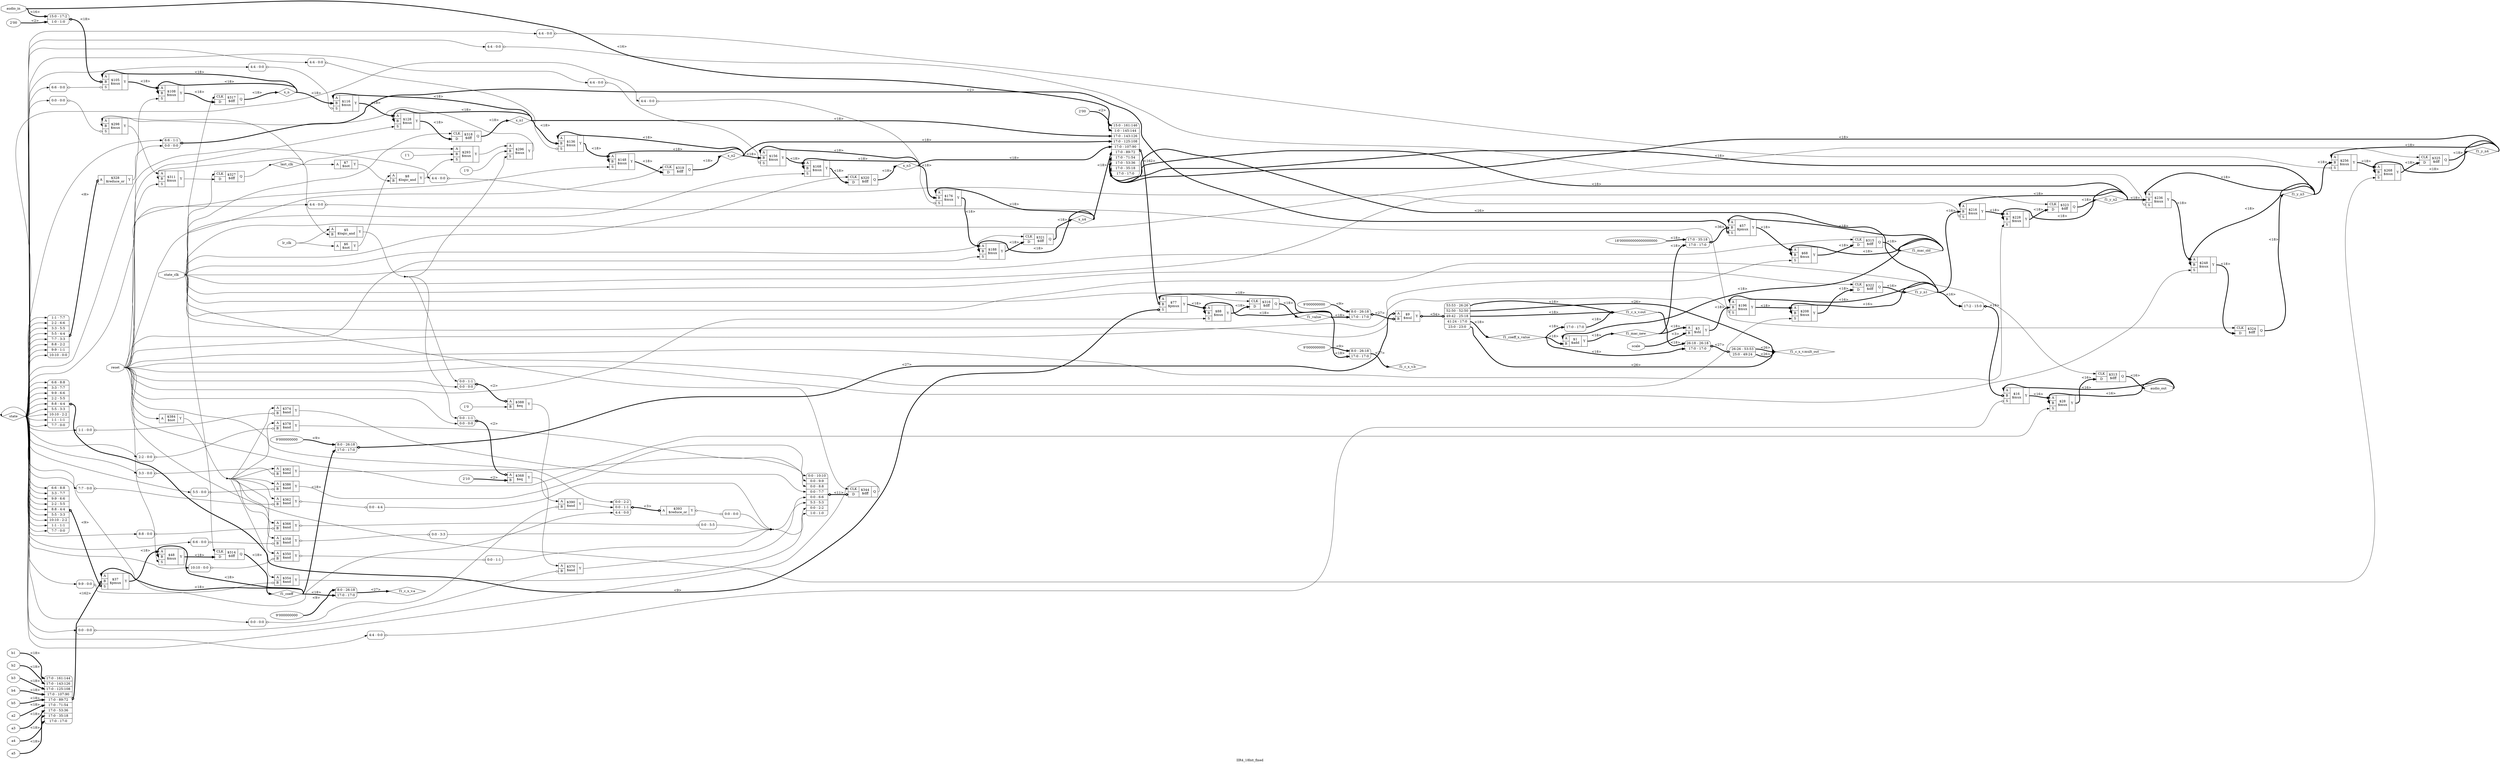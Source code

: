 digraph "IIR4_18bit_fixed" {
label="IIR4_18bit_fixed";
rankdir="LR";
remincross=true;
n5 [ shape=diamond, label="state", color="black", fontcolor="black" ];
n27 [ shape=diamond, label="f1_c_x_v.mult_out", color="black", fontcolor="black" ];
n28 [ shape=diamond, label="f1_c_x_v.b", color="black", fontcolor="black" ];
n30 [ shape=diamond, label="f1_c_x_v.a", color="black", fontcolor="black" ];
n38 [ shape=diamond, label="f1_c_x_v.out", color="black", fontcolor="black" ];
n53 [ shape=diamond, label="last_clk", color="black", fontcolor="black" ];
n55 [ shape=diamond, label="f1_y_n4", color="black", fontcolor="black" ];
n56 [ shape=diamond, label="f1_y_n3", color="black", fontcolor="black" ];
n57 [ shape=diamond, label="f1_y_n2", color="black", fontcolor="black" ];
n58 [ shape=diamond, label="f1_y_n1", color="black", fontcolor="black" ];
n59 [ shape=diamond, label="x_n4", color="black", fontcolor="black" ];
n60 [ shape=diamond, label="x_n3", color="black", fontcolor="black" ];
n61 [ shape=diamond, label="x_n2", color="black", fontcolor="black" ];
n62 [ shape=diamond, label="x_n1", color="black", fontcolor="black" ];
n63 [ shape=diamond, label="x_n", color="black", fontcolor="black" ];
n64 [ shape=diamond, label="f1_value", color="black", fontcolor="black" ];
n65 [ shape=diamond, label="f1_mac_old", color="black", fontcolor="black" ];
n66 [ shape=diamond, label="f1_coeff", color="black", fontcolor="black" ];
n67 [ shape=diamond, label="f1_coeff_x_value", color="black", fontcolor="black" ];
n68 [ shape=diamond, label="f1_mac_new", color="black", fontcolor="black" ];
n69 [ shape=octagon, label="reset", color="black", fontcolor="black" ];
n70 [ shape=octagon, label="lr_clk", color="black", fontcolor="black" ];
n71 [ shape=octagon, label="state_clk", color="black", fontcolor="black" ];
n72 [ shape=octagon, label="a5", color="black", fontcolor="black" ];
n73 [ shape=octagon, label="a4", color="black", fontcolor="black" ];
n74 [ shape=octagon, label="a3", color="black", fontcolor="black" ];
n75 [ shape=octagon, label="a2", color="black", fontcolor="black" ];
n76 [ shape=octagon, label="b5", color="black", fontcolor="black" ];
n77 [ shape=octagon, label="b4", color="black", fontcolor="black" ];
n78 [ shape=octagon, label="b3", color="black", fontcolor="black" ];
n79 [ shape=octagon, label="b2", color="black", fontcolor="black" ];
n80 [ shape=octagon, label="b1", color="black", fontcolor="black" ];
n81 [ shape=octagon, label="scale", color="black", fontcolor="black" ];
n82 [ shape=octagon, label="audio_in", color="black", fontcolor="black" ];
n83 [ shape=octagon, label="audio_out", color="black", fontcolor="black" ];
c87 [ shape=record, label="{{<p84> A|<p85> B}|$374\n$and|{<p86> Y}}" ];
x0 [ shape=record, style=rounded, label="<s0> 1:1 - 0:0 " ];
x0:e -> c87:p85:w [arrowhead=odiamond, arrowtail=odiamond, dir=both, color="black", label=""];
c88 [ shape=record, label="{{<p84> A|<p85> B}|$386\n$and|{<p86> Y}}" ];
x1 [ shape=record, style=rounded, label="<s0> 5:5 - 0:0 " ];
x1:e -> c88:p85:w [arrowhead=odiamond, arrowtail=odiamond, dir=both, color="black", label=""];
c89 [ shape=record, label="{{<p84> A|<p85> B}|$370\n$and|{<p86> Y}}" ];
x2 [ shape=record, style=rounded, label="<s0> 0:0 - 0:0 " ];
x2:e -> c89:p85:w [arrowhead=odiamond, arrowtail=odiamond, dir=both, color="black", label=""];
v3 [ label="2'10" ];
c90 [ shape=record, label="{{<p84> A|<p85> B}|$368\n$eq|{<p86> Y}}" ];
x4 [ shape=record, style=rounded, label="<s1> 0:0 - 1:1 |<s0> 0:0 - 0:0 " ];
x4:e -> c90:p84:w [arrowhead=odiamond, arrowtail=odiamond, dir=both, color="black", style="setlinewidth(3)", label="<2>"];
c91 [ shape=record, label="{{<p84> A|<p85> B}|$366\n$and|{<p86> Y}}" ];
x5 [ shape=record, style=rounded, label="<s0> 0:0 - 5:5 " ];
c91:p86:e -> x5:w [arrowhead=odiamond, arrowtail=odiamond, dir=both, color="black", label=""];
x6 [ shape=record, style=rounded, label="<s0> 8:8 - 0:0 " ];
x6:e -> c91:p85:w [arrowhead=odiamond, arrowtail=odiamond, dir=both, color="black", label=""];
c92 [ shape=record, label="{{<p84> A}|$384\n$not|{<p86> Y}}" ];
c93 [ shape=record, label="{{<p84> A|<p85> B}|$362\n$and|{<p86> Y}}" ];
x7 [ shape=record, style=rounded, label="<s0> 0:0 - 4:4 " ];
c93:p86:e -> x7:w [arrowhead=odiamond, arrowtail=odiamond, dir=both, color="black", label=""];
x8 [ shape=record, style=rounded, label="<s0> 7:7 - 0:0 " ];
x8:e -> c93:p85:w [arrowhead=odiamond, arrowtail=odiamond, dir=both, color="black", label=""];
c94 [ shape=record, label="{{<p84> A|<p85> B}|$382\n$and|{<p86> Y}}" ];
x9 [ shape=record, style=rounded, label="<s0> 3:3 - 0:0 " ];
x9:e -> c94:p85:w [arrowhead=odiamond, arrowtail=odiamond, dir=both, color="black", label=""];
c95 [ shape=record, label="{{<p84> A|<p85> B}|$358\n$and|{<p86> Y}}" ];
x10 [ shape=record, style=rounded, label="<s0> 0:0 - 3:3 " ];
c95:p86:e -> x10:w [arrowhead=odiamond, arrowtail=odiamond, dir=both, color="black", label=""];
x11 [ shape=record, style=rounded, label="<s0> 6:6 - 0:0 " ];
x11:e -> c95:p85:w [arrowhead=odiamond, arrowtail=odiamond, dir=both, color="black", label=""];
c96 [ shape=record, label="{{<p84> A|<p85> B}|$390\n$and|{<p86> Y}}" ];
x12 [ shape=record, style=rounded, label="<s0> 0:0 - 0:0 " ];
x12:e -> c96:p85:w [arrowhead=odiamond, arrowtail=odiamond, dir=both, color="black", label=""];
c97 [ shape=record, label="{{<p84> A|<p85> B}|$354\n$and|{<p86> Y}}" ];
x13 [ shape=record, style=rounded, label="<s0> 9:9 - 0:0 " ];
x13:e -> c97:p85:w [arrowhead=odiamond, arrowtail=odiamond, dir=both, color="black", label=""];
c98 [ shape=record, label="{{<p84> A|<p85> B}|$378\n$and|{<p86> Y}}" ];
x14 [ shape=record, style=rounded, label="<s0> 2:2 - 0:0 " ];
x14:e -> c98:p85:w [arrowhead=odiamond, arrowtail=odiamond, dir=both, color="black", label=""];
c99 [ shape=record, label="{{<p84> A|<p85> B}|$350\n$and|{<p86> Y}}" ];
x15 [ shape=record, style=rounded, label="<s0> 0:0 - 1:1 " ];
c99:p86:e -> x15:w [arrowhead=odiamond, arrowtail=odiamond, dir=both, color="black", label=""];
x16 [ shape=record, style=rounded, label="<s0> 10:10 - 0:0 " ];
x16:e -> c99:p85:w [arrowhead=odiamond, arrowtail=odiamond, dir=both, color="black", label=""];
v17 [ label="1'0" ];
c100 [ shape=record, label="{{<p84> A|<p85> B}|$388\n$eq|{<p86> Y}}" ];
x18 [ shape=record, style=rounded, label="<s1> 0:0 - 1:1 |<s0> 0:0 - 0:0 " ];
x18:e -> c100:p84:w [arrowhead=odiamond, arrowtail=odiamond, dir=both, color="black", style="setlinewidth(3)", label="<2>"];
c104 [ shape=record, label="{{<p101> CLK|<p102> D}|$344\n$dff|{<p103> Q}}" ];
x19 [ shape=record, style=rounded, label="<s7> 0:0 - 10:10 |<s6> 0:0 - 9:9 |<s5> 0:0 - 8:8 |<s4> 0:0 - 7:7 |<s3> 0:0 - 6:6 |<s2> 5:3 - 5:3 |<s1> 0:0 - 2:2 |<s0> 1:0 - 1:0 " ];
x19:e -> c104:p102:w [arrowhead=odiamond, arrowtail=odiamond, dir=both, color="black", style="setlinewidth(3)", label="<11>"];
c106 [ shape=record, label="{{<p84> A|<p85> B|<p105> S}|$88\n$mux|{<p86> Y}}" ];
c107 [ shape=record, label="{{<p84> A|<p85> B|<p105> S}|$116\n$mux|{<p86> Y}}" ];
x20 [ shape=record, style=rounded, label="<s0> 4:4 - 0:0 " ];
x20:e -> c107:p105:w [arrowhead=odiamond, arrowtail=odiamond, dir=both, color="black", label=""];
c108 [ shape=record, label="{{<p84> A|<p85> B|<p105> S}|$196\n$mux|{<p86> Y}}" ];
x21 [ shape=record, style=rounded, label="<s0> 4:4 - 0:0 " ];
x21:e -> c108:p105:w [arrowhead=odiamond, arrowtail=odiamond, dir=both, color="black", label=""];
c109 [ shape=record, label="{{<p84> A|<p85> B|<p105> S}|$256\n$mux|{<p86> Y}}" ];
x22 [ shape=record, style=rounded, label="<s0> 4:4 - 0:0 " ];
x22:e -> c109:p105:w [arrowhead=odiamond, arrowtail=odiamond, dir=both, color="black", label=""];
c110 [ shape=record, label="{{<p84> A|<p85> B|<p105> S}|$108\n$mux|{<p86> Y}}" ];
c111 [ shape=record, label="{{<p84> A|<p85> B|<p105> S}|$248\n$mux|{<p86> Y}}" ];
v25 [ label="2'00" ];
c112 [ shape=record, label="{{<p84> A|<p85> B|<p105> S}|$105\n$mux|{<p86> Y}}" ];
x23 [ shape=record, style=rounded, label="<s0> 6:6 - 0:0 " ];
x23:e -> c112:p105:w [arrowhead=odiamond, arrowtail=odiamond, dir=both, color="black", label=""];
x24 [ shape=record, style=rounded, label="<s1> 15:0 - 17:2 |<s0> 1:0 - 1:0 " ];
x24:e -> c112:p85:w [arrowhead=odiamond, arrowtail=odiamond, dir=both, color="black", style="setlinewidth(3)", label="<18>"];
c113 [ shape=record, label="{{<p84> A|<p85> B|<p105> S}|$311\n$mux|{<p86> Y}}" ];
c114 [ shape=record, label="{{<p101> CLK|<p102> D}|$313\n$dff|{<p103> Q}}" ];
v28 [ label="2'00" ];
c115 [ shape=record, label="{{<p84> A|<p85> B|<p105> S}|$77\n$pmux|{<p86> Y}}" ];
x26 [ shape=record, style=rounded, label="<s8> 6:6 - 8:8 |<s7> 3:3 - 7:7 |<s6> 9:9 - 6:6 |<s5> 2:2 - 5:5 |<s4> 8:8 - 4:4 |<s3> 5:5 - 3:3 |<s2> 10:10 - 2:2 |<s1> 1:1 - 1:1 |<s0> 7:7 - 0:0 " ];
x26:e -> c115:p105:w [arrowhead=odiamond, arrowtail=odiamond, dir=both, color="black", style="setlinewidth(3)", label="<9>"];
x27 [ shape=record, style=rounded, label="<s9> 15:0 - 161:146 |<s8> 1:0 - 145:144 |<s7> 17:0 - 143:126 |<s6> 17:0 - 125:108 |<s5> 17:0 - 107:90 |<s4> 17:0 - 89:72 |<s3> 17:0 - 71:54 |<s2> 17:0 - 53:36 |<s1> 17:0 - 35:18 |<s0> 17:0 - 17:0 " ];
x27:e -> c115:p85:w [arrowhead=odiamond, arrowtail=odiamond, dir=both, color="black", style="setlinewidth(3)", label="<162>"];
c116 [ shape=record, label="{{<p101> CLK|<p102> D}|$314\n$dff|{<p103> Q}}" ];
c117 [ shape=record, label="{{<p84> A|<p85> B|<p105> S}|$68\n$mux|{<p86> Y}}" ];
c118 [ shape=record, label="{{<p84> A|<p85> B|<p105> S}|$176\n$mux|{<p86> Y}}" ];
x29 [ shape=record, style=rounded, label="<s0> 4:4 - 0:0 " ];
x29:e -> c118:p105:w [arrowhead=odiamond, arrowtail=odiamond, dir=both, color="black", label=""];
c119 [ shape=record, label="{{<p84> A|<p85> B|<p105> S}|$298\n$mux|{<p86> Y}}" ];
x30 [ shape=record, style=rounded, label="<s0> 0:0 - 0:0 " ];
x30:e -> c119:p105:w [arrowhead=odiamond, arrowtail=odiamond, dir=both, color="black", label=""];
c120 [ shape=record, label="{{<p84> A|<p85> B|<p105> S}|$168\n$mux|{<p86> Y}}" ];
c121 [ shape=record, label="{{<p101> CLK|<p102> D}|$315\n$dff|{<p103> Q}}" ];
v31 [ label="1'0" ];
c122 [ shape=record, label="{{<p84> A|<p85> B|<p105> S}|$296\n$mux|{<p86> Y}}" ];
v32 [ label="1'1" ];
c123 [ shape=record, label="{{<p84> A|<p85> B|<p105> S}|$293\n$mux|{<p86> Y}}" ];
c124 [ shape=record, label="{{<p84> A|<p85> B|<p105> S}|$268\n$mux|{<p86> Y}}" ];
c125 [ shape=record, label="{{<p84> A|<p85> B|<p105> S}|$236\n$mux|{<p86> Y}}" ];
x33 [ shape=record, style=rounded, label="<s0> 4:4 - 0:0 " ];
x33:e -> c125:p105:w [arrowhead=odiamond, arrowtail=odiamond, dir=both, color="black", label=""];
v36 [ label="18'000000000000000000" ];
c126 [ shape=record, label="{{<p84> A|<p85> B|<p105> S}|$57\n$pmux|{<p86> Y}}" ];
x34 [ shape=record, style=rounded, label="<s1> 6:6 - 1:1 |<s0> 0:0 - 0:0 " ];
x34:e -> c126:p105:w [arrowhead=odiamond, arrowtail=odiamond, dir=both, color="black", style="setlinewidth(3)", label="<2>"];
x35 [ shape=record, style=rounded, label="<s1> 17:0 - 35:18 |<s0> 17:0 - 17:0 " ];
x35:e -> c126:p85:w [arrowhead=odiamond, arrowtail=odiamond, dir=both, color="black", style="setlinewidth(3)", label="<36>"];
c127 [ shape=record, label="{{<p84> A|<p85> B|<p105> S}|$188\n$mux|{<p86> Y}}" ];
c128 [ shape=record, label="{{<p84> A|<p85> B|<p105> S}|$48\n$mux|{<p86> Y}}" ];
c129 [ shape=record, label="{{<p84> A|<p85> B|<p105> S}|$228\n$mux|{<p86> Y}}" ];
c130 [ shape=record, label="{{<p101> CLK|<p102> D}|$325\n$dff|{<p103> Q}}" ];
c131 [ shape=record, label="{{<p101> CLK|<p102> D}|$324\n$dff|{<p103> Q}}" ];
c132 [ shape=record, label="{{<p84> A|<p85> B|<p105> S}|$156\n$mux|{<p86> Y}}" ];
x37 [ shape=record, style=rounded, label="<s0> 4:4 - 0:0 " ];
x37:e -> c132:p105:w [arrowhead=odiamond, arrowtail=odiamond, dir=both, color="black", label=""];
c133 [ shape=record, label="{{<p101> CLK|<p102> D}|$323\n$dff|{<p103> Q}}" ];
c134 [ shape=record, label="{{<p84> A|<p85> B|<p105> S}|$148\n$mux|{<p86> Y}}" ];
c135 [ shape=record, label="{{<p101> CLK|<p102> D}|$322\n$dff|{<p103> Q}}" ];
c136 [ shape=record, label="{{<p101> CLK|<p102> D}|$321\n$dff|{<p103> Q}}" ];
c137 [ shape=record, label="{{<p84> A|<p85> B|<p105> S}|$37\n$pmux|{<p86> Y}}" ];
x38 [ shape=record, style=rounded, label="<s8> 6:6 - 8:8 |<s7> 3:3 - 7:7 |<s6> 9:9 - 6:6 |<s5> 2:2 - 5:5 |<s4> 8:8 - 4:4 |<s3> 5:5 - 3:3 |<s2> 10:10 - 2:2 |<s1> 1:1 - 1:1 |<s0> 7:7 - 0:0 " ];
x38:e -> c137:p105:w [arrowhead=odiamond, arrowtail=odiamond, dir=both, color="black", style="setlinewidth(3)", label="<9>"];
x39 [ shape=record, style=rounded, label="<s8> 17:0 - 161:144 |<s7> 17:0 - 143:126 |<s6> 17:0 - 125:108 |<s5> 17:0 - 107:90 |<s4> 17:0 - 89:72 |<s3> 17:0 - 71:54 |<s2> 17:0 - 53:36 |<s1> 17:0 - 35:18 |<s0> 17:0 - 17:0 " ];
x39:e -> c137:p85:w [arrowhead=odiamond, arrowtail=odiamond, dir=both, color="black", style="setlinewidth(3)", label="<162>"];
c138 [ shape=record, label="{{<p101> CLK|<p102> D}|$320\n$dff|{<p103> Q}}" ];
c139 [ shape=record, label="{{<p84> A|<p85> B|<p105> S}|$28\n$mux|{<p86> Y}}" ];
c140 [ shape=record, label="{{<p101> CLK|<p102> D}|$319\n$dff|{<p103> Q}}" ];
c141 [ shape=record, label="{{<p101> CLK|<p102> D}|$318\n$dff|{<p103> Q}}" ];
c142 [ shape=record, label="{{<p101> CLK|<p102> D}|$317\n$dff|{<p103> Q}}" ];
c143 [ shape=record, label="{{<p84> A|<p85> B|<p105> S}|$216\n$mux|{<p86> Y}}" ];
x40 [ shape=record, style=rounded, label="<s0> 4:4 - 0:0 " ];
x40:e -> c143:p105:w [arrowhead=odiamond, arrowtail=odiamond, dir=both, color="black", label=""];
c144 [ shape=record, label="{{<p84> A}|$328\n$reduce_or|{<p86> Y}}" ];
x41 [ shape=record, style=rounded, label="<s7> 1:1 - 7:7 |<s6> 2:2 - 6:6 |<s5> 3:3 - 5:5 |<s4> 5:5 - 4:4 |<s3> 7:7 - 3:3 |<s2> 8:8 - 2:2 |<s1> 9:9 - 1:1 |<s0> 10:10 - 0:0 " ];
x41:e -> c144:p84:w [arrowhead=odiamond, arrowtail=odiamond, dir=both, color="black", style="setlinewidth(3)", label="<8>"];
c145 [ shape=record, label="{{<p84> A|<p85> B|<p105> S}|$208\n$mux|{<p86> Y}}" ];
c146 [ shape=record, label="{{<p84> A|<p85> B|<p105> S}|$136\n$mux|{<p86> Y}}" ];
x42 [ shape=record, style=rounded, label="<s0> 4:4 - 0:0 " ];
x42:e -> c146:p105:w [arrowhead=odiamond, arrowtail=odiamond, dir=both, color="black", label=""];
c147 [ shape=record, label="{{<p101> CLK|<p102> D}|$316\n$dff|{<p103> Q}}" ];
c148 [ shape=record, label="{{<p84> A|<p85> B|<p105> S}|$128\n$mux|{<p86> Y}}" ];
c149 [ shape=record, label="{{<p84> A|<p85> B|<p105> S}|$16\n$mux|{<p86> Y}}" ];
x43 [ shape=record, style=rounded, label="<s0> 4:4 - 0:0 " ];
x43:e -> c149:p105:w [arrowhead=odiamond, arrowtail=odiamond, dir=both, color="black", label=""];
x44 [ shape=record, style=rounded, label="<s0> 17:2 - 15:0 " ];
x44:e -> c149:p85:w [arrowhead=odiamond, arrowtail=odiamond, dir=both, color="black", style="setlinewidth(3)", label="<16>"];
c150 [ shape=record, label="{{<p84> A}|$393\n$reduce_or|{<p86> Y}}" ];
x45 [ shape=record, style=rounded, label="<s0> 0:0 - 0:0 " ];
c150:p86:e -> x45:w [arrowhead=odiamond, arrowtail=odiamond, dir=both, color="black", label=""];
x46 [ shape=record, style=rounded, label="<s2> 0:0 - 2:2 |<s1> 0:0 - 1:1 |<s0> 4:4 - 0:0 " ];
x46:e -> c150:p84:w [arrowhead=odiamond, arrowtail=odiamond, dir=both, color="black", style="setlinewidth(3)", label="<3>"];
c151 [ shape=record, label="{{<p84> A|<p85> B}|$8\n$logic_and|{<p86> Y}}" ];
c152 [ shape=record, label="{{<p84> A}|$7\n$not|{<p86> Y}}" ];
c153 [ shape=record, label="{{<p84> A}|$6\n$not|{<p86> Y}}" ];
c154 [ shape=record, label="{{<p84> A|<p85> B}|$5\n$logic_and|{<p86> Y}}" ];
c155 [ shape=record, label="{{<p101> CLK|<p102> D}|$327\n$dff|{<p103> Q}}" ];
c156 [ shape=record, label="{{<p84> A|<p85> B}|$3\n$shl|{<p86> Y}}" ];
c157 [ shape=record, label="{{<p84> A|<p85> B}|$1\n$add|{<p86> Y}}" ];
v49 [ label="9'000000000" ];
v51 [ label="9'000000000" ];
c158 [ shape=record, label="{{<p84> A|<p85> B}|$9\n$mul|{<p86> Y}}" ];
x47 [ shape=record, style=rounded, label="<s4> 53:53 - 26:26 |<s3> 52:50 - 52:50 |<s2> 49:42 - 25:18 |<s1> 41:24 - 17:0 |<s0> 23:0 - 23:0 " ];
c158:p86:e -> x47:w [arrowhead=odiamond, arrowtail=odiamond, dir=both, color="black", style="setlinewidth(3)", label="<54>"];
x48 [ shape=record, style=rounded, label="<s1> 8:0 - 26:18 |<s0> 17:0 - 17:0 " ];
x48:e -> c158:p85:w [arrowhead=odiamond, arrowtail=odiamond, dir=both, color="black", style="setlinewidth(3)", label="<27>"];
x50 [ shape=record, style=rounded, label="<s1> 8:0 - 26:18 |<s0> 17:0 - 17:0 " ];
x50:e -> c158:p84:w [arrowhead=odiamond, arrowtail=odiamond, dir=both, color="black", style="setlinewidth(3)", label="<27>"];
x52 [ shape=record, style=rounded, label="<s1> 26:18 - 26:18 |<s0> 17:0 - 17:0 " ];
x53 [ shape=record, style=rounded, label="<s1> 26:26 - 53:53 |<s0> 25:0 - 49:24 " ];
x52:e -> x53:w [arrowhead=odiamond, arrowtail=odiamond, dir=both, color="black", style="setlinewidth(3)", label="<27>"];
v55 [ label="9'000000000" ];
x54 [ shape=record, style=rounded, label="<s1> 8:0 - 26:18 |<s0> 17:0 - 17:0 " ];
v57 [ label="9'000000000" ];
x56 [ shape=record, style=rounded, label="<s1> 8:0 - 26:18 |<s0> 17:0 - 17:0 " ];
x58 [ shape=record, style=rounded, label="<s0> 17:0 - 17:0 " ];
c112:p86:e -> c110:p84:w [color="black", style="setlinewidth(3)", label="<18>"];
c132:p86:e -> c120:p84:w [color="black", style="setlinewidth(3)", label="<18>"];
c118:p86:e -> c127:p84:w [color="black", style="setlinewidth(3)", label="<18>"];
c125:p86:e -> c111:p84:w [color="black", style="setlinewidth(3)", label="<18>"];
c143:p86:e -> c129:p84:w [color="black", style="setlinewidth(3)", label="<18>"];
c126:p86:e -> c117:p84:w [color="black", style="setlinewidth(3)", label="<18>"];
c137:p86:e -> c128:p84:w [color="black", style="setlinewidth(3)", label="<18>"];
c98:p86:e -> x19:s5:w [color="black", label=""];
c122:p86:e -> c119:p85:w [color="black", label=""];
c107:p86:e -> c148:p84:w [color="black", style="setlinewidth(3)", label="<18>"];
n2 [ shape=point ];
x10:s0:e -> n2:w [color="black", label=""];
x15:s0:e -> n2:w [color="black", label=""];
x45:s0:e -> n2:w [color="black", label=""];
x5:s0:e -> n2:w [color="black", label=""];
x7:s0:e -> n2:w [color="black", label=""];
n2:e -> x19:s0:w [color="black", label=""];
n2:e -> x19:s2:w [color="black", label=""];
c89:p86:e -> x19:s3:w [color="black", label=""];
c94:p86:e -> x19:s6:w [color="black", label=""];
n22 [ shape=point ];
c92:p86:e -> n22:w [color="black", label=""];
n22:e -> c87:p84:w [color="black", label=""];
n22:e -> c88:p84:w [color="black", label=""];
n22:e -> c91:p84:w [color="black", label=""];
n22:e -> c93:p84:w [color="black", label=""];
n22:e -> c94:p84:w [color="black", label=""];
n22:e -> c95:p84:w [color="black", label=""];
n22:e -> c97:p84:w [color="black", label=""];
n22:e -> c98:p84:w [color="black", label=""];
n22:e -> c99:p84:w [color="black", label=""];
c88:p86:e -> x19:s7:w [color="black", label=""];
c100:p86:e -> c96:p84:w [color="black", label=""];
c96:p86:e -> x46:s1:w [color="black", label=""];
c97:p86:e -> x19:s1:w [color="black", label=""];
x47:s0:e -> n27:w [color="black", style="setlinewidth(3)", label="<26>"];
x47:s3:e -> n27:w [color="black", style="setlinewidth(3)", label="<26>"];
x53:s0:e -> n27:w [color="black", style="setlinewidth(3)", label="<26>"];
x53:s1:e -> n27:w [color="black", style="setlinewidth(3)", label="<26>"];
x54:e -> n28:w [color="black", style="setlinewidth(3)", label="<27>"];
c149:p86:e -> c139:p84:w [color="black", style="setlinewidth(3)", label="<16>"];
c90:p86:e -> c89:p84:w [color="black", label=""];
x56:e -> n30:w [color="black", style="setlinewidth(3)", label="<27>"];
c151:p86:e -> c123:p105:w [color="black", label=""];
c152:p86:e -> c151:p85:w [color="black", label=""];
c153:p86:e -> c151:p84:w [color="black", label=""];
n34 [ shape=point ];
c154:p86:e -> n34:w [color="black", label=""];
n34:e -> c122:p105:w [color="black", label=""];
n34:e -> x18:s1:w [color="black", label=""];
n34:e -> x4:s1:w [color="black", label=""];
c123:p86:e -> c122:p84:w [color="black", label=""];
c156:p86:e -> c108:p85:w [color="black", style="setlinewidth(3)", label="<18>"];
c113:p86:e -> c155:p102:w [color="black", label=""];
x47:s2:e -> n38:w [color="black", style="setlinewidth(3)", label="<18>"];
x47:s4:e -> n38:w [color="black", style="setlinewidth(3)", label="<18>"];
x58:s0:e -> n38:w [color="black", style="setlinewidth(3)", label="<18>"];
n38:e -> x52:s1:w [color="black", style="setlinewidth(3)", label="<18>"];
c124:p86:e -> c130:p102:w [color="black", style="setlinewidth(3)", label="<18>"];
c87:p86:e -> x19:s4:w [color="black", label=""];
c111:p86:e -> c131:p102:w [color="black", style="setlinewidth(3)", label="<18>"];
c129:p86:e -> c133:p102:w [color="black", style="setlinewidth(3)", label="<18>"];
c145:p86:e -> c135:p102:w [color="black", style="setlinewidth(3)", label="<18>"];
c127:p86:e -> c136:p102:w [color="black", style="setlinewidth(3)", label="<18>"];
c120:p86:e -> c138:p102:w [color="black", style="setlinewidth(3)", label="<18>"];
c134:p86:e -> c140:p102:w [color="black", style="setlinewidth(3)", label="<18>"];
c148:p86:e -> c141:p102:w [color="black", style="setlinewidth(3)", label="<18>"];
c110:p86:e -> c142:p102:w [color="black", style="setlinewidth(3)", label="<18>"];
c106:p86:e -> c147:p102:w [color="black", style="setlinewidth(3)", label="<18>"];
c117:p86:e -> c121:p102:w [color="black", style="setlinewidth(3)", label="<18>"];
c104:p103:e -> n5:w [color="black", label=""];
n5:e -> x0:s0:w [color="black", label=""];
n5:e -> x11:s0:w [color="black", label=""];
n5:e -> x12:s0:w [color="black", label=""];
n5:e -> x13:s0:w [color="black", label=""];
n5:e -> x14:s0:w [color="black", label=""];
n5:e -> x16:s0:w [color="black", label=""];
n5:e -> x1:s0:w [color="black", label=""];
n5:e -> x20:s0:w [color="black", label=""];
n5:e -> x21:s0:w [color="black", label=""];
n5:e -> x22:s0:w [color="black", label=""];
n5:e -> x23:s0:w [color="black", label=""];
n5:e -> x26:s0:w [color="black", label=""];
n5:e -> x26:s1:w [color="black", label=""];
n5:e -> x26:s2:w [color="black", label=""];
n5:e -> x26:s3:w [color="black", label=""];
n5:e -> x26:s4:w [color="black", label=""];
n5:e -> x26:s5:w [color="black", label=""];
n5:e -> x26:s6:w [color="black", label=""];
n5:e -> x26:s7:w [color="black", label=""];
n5:e -> x26:s8:w [color="black", label=""];
n5:e -> x29:s0:w [color="black", label=""];
n5:e -> x2:s0:w [color="black", label=""];
n5:e -> x30:s0:w [color="black", label=""];
n5:e -> x33:s0:w [color="black", label=""];
n5:e -> x34:s1:w [color="black", label=""];
n5:e -> x37:s0:w [color="black", label=""];
n5:e -> x38:s0:w [color="black", label=""];
n5:e -> x38:s1:w [color="black", label=""];
n5:e -> x38:s2:w [color="black", label=""];
n5:e -> x38:s3:w [color="black", label=""];
n5:e -> x38:s4:w [color="black", label=""];
n5:e -> x38:s5:w [color="black", label=""];
n5:e -> x38:s6:w [color="black", label=""];
n5:e -> x38:s7:w [color="black", label=""];
n5:e -> x38:s8:w [color="black", label=""];
n5:e -> x40:s0:w [color="black", label=""];
n5:e -> x41:s0:w [color="black", label=""];
n5:e -> x41:s1:w [color="black", label=""];
n5:e -> x41:s2:w [color="black", label=""];
n5:e -> x41:s3:w [color="black", label=""];
n5:e -> x41:s4:w [color="black", label=""];
n5:e -> x41:s5:w [color="black", label=""];
n5:e -> x41:s6:w [color="black", label=""];
n5:e -> x41:s7:w [color="black", label=""];
n5:e -> x42:s0:w [color="black", label=""];
n5:e -> x43:s0:w [color="black", label=""];
n5:e -> x46:s0:w [color="black", label=""];
n5:e -> x6:s0:w [color="black", label=""];
n5:e -> x8:s0:w [color="black", label=""];
n5:e -> x9:s0:w [color="black", label=""];
c128:p86:e -> c116:p102:w [color="black", style="setlinewidth(3)", label="<18>"];
c139:p86:e -> c114:p102:w [color="black", style="setlinewidth(3)", label="<16>"];
c144:p86:e -> x34:s0:w [color="black", label=""];
c155:p103:e -> n53:w [color="black", label=""];
n53:e -> c113:p85:w [color="black", label=""];
n53:e -> c119:p84:w [color="black", label=""];
n53:e -> c123:p84:w [color="black", label=""];
n53:e -> c152:p84:w [color="black", label=""];
n53:e -> c154:p85:w [color="black", label=""];
c146:p86:e -> c134:p84:w [color="black", style="setlinewidth(3)", label="<18>"];
c130:p103:e -> n55:w [color="black", style="setlinewidth(3)", label="<18>"];
n55:e -> c109:p84:w [color="black", style="setlinewidth(3)", label="<18>"];
n55:e -> c124:p85:w [color="black", style="setlinewidth(3)", label="<18>"];
n55:e -> x27:s0:w [color="black", style="setlinewidth(3)", label="<18>"];
c131:p103:e -> n56:w [color="black", style="setlinewidth(3)", label="<18>"];
n56:e -> c109:p85:w [color="black", style="setlinewidth(3)", label="<18>"];
n56:e -> c111:p85:w [color="black", style="setlinewidth(3)", label="<18>"];
n56:e -> c125:p84:w [color="black", style="setlinewidth(3)", label="<18>"];
n56:e -> x27:s1:w [color="black", style="setlinewidth(3)", label="<18>"];
c133:p103:e -> n57:w [color="black", style="setlinewidth(3)", label="<18>"];
n57:e -> c125:p85:w [color="black", style="setlinewidth(3)", label="<18>"];
n57:e -> c129:p85:w [color="black", style="setlinewidth(3)", label="<18>"];
n57:e -> c143:p84:w [color="black", style="setlinewidth(3)", label="<18>"];
n57:e -> x27:s2:w [color="black", style="setlinewidth(3)", label="<18>"];
c135:p103:e -> n58:w [color="black", style="setlinewidth(3)", label="<16>"];
n58:e -> c108:p84:w [color="black", style="setlinewidth(3)", label="<16>"];
n58:e -> c143:p85:w [color="black", style="setlinewidth(3)", label="<16>"];
n58:e -> c145:p85:w [color="black", style="setlinewidth(3)", label="<16>"];
n58:e -> x27:s3:w [color="black", style="setlinewidth(3)", label="<16>"];
n58:e -> x44:s0:w [color="black", style="setlinewidth(3)", label="<16>"];
c136:p103:e -> n59:w [color="black", style="setlinewidth(3)", label="<18>"];
n59:e -> c118:p84:w [color="black", style="setlinewidth(3)", label="<18>"];
n59:e -> c127:p85:w [color="black", style="setlinewidth(3)", label="<18>"];
n59:e -> x27:s4:w [color="black", style="setlinewidth(3)", label="<18>"];
c109:p86:e -> c124:p84:w [color="black", style="setlinewidth(3)", label="<18>"];
c138:p103:e -> n60:w [color="black", style="setlinewidth(3)", label="<18>"];
n60:e -> c118:p85:w [color="black", style="setlinewidth(3)", label="<18>"];
n60:e -> c120:p85:w [color="black", style="setlinewidth(3)", label="<18>"];
n60:e -> c132:p84:w [color="black", style="setlinewidth(3)", label="<18>"];
n60:e -> x27:s5:w [color="black", style="setlinewidth(3)", label="<18>"];
c140:p103:e -> n61:w [color="black", style="setlinewidth(3)", label="<18>"];
n61:e -> c132:p85:w [color="black", style="setlinewidth(3)", label="<18>"];
n61:e -> c134:p85:w [color="black", style="setlinewidth(3)", label="<18>"];
n61:e -> c146:p84:w [color="black", style="setlinewidth(3)", label="<18>"];
n61:e -> x27:s6:w [color="black", style="setlinewidth(3)", label="<18>"];
c141:p103:e -> n62:w [color="black", style="setlinewidth(3)", label="<18>"];
n62:e -> c107:p84:w [color="black", style="setlinewidth(3)", label="<18>"];
n62:e -> c146:p85:w [color="black", style="setlinewidth(3)", label="<18>"];
n62:e -> c148:p85:w [color="black", style="setlinewidth(3)", label="<18>"];
n62:e -> x27:s7:w [color="black", style="setlinewidth(3)", label="<18>"];
c142:p103:e -> n63:w [color="black", style="setlinewidth(3)", label="<18>"];
n63:e -> c107:p85:w [color="black", style="setlinewidth(3)", label="<18>"];
n63:e -> c110:p85:w [color="black", style="setlinewidth(3)", label="<18>"];
n63:e -> c112:p84:w [color="black", style="setlinewidth(3)", label="<18>"];
c147:p103:e -> n64:w [color="black", style="setlinewidth(3)", label="<18>"];
n64:e -> c106:p85:w [color="black", style="setlinewidth(3)", label="<18>"];
n64:e -> c115:p84:w [color="black", style="setlinewidth(3)", label="<18>"];
n64:e -> x48:s0:w [color="black", style="setlinewidth(3)", label="<18>"];
n64:e -> x54:s0:w [color="black", style="setlinewidth(3)", label="<18>"];
c121:p103:e -> n65:w [color="black", style="setlinewidth(3)", label="<18>"];
n65:e -> c117:p85:w [color="black", style="setlinewidth(3)", label="<18>"];
n65:e -> c126:p84:w [color="black", style="setlinewidth(3)", label="<18>"];
n65:e -> c157:p84:w [color="black", style="setlinewidth(3)", label="<18>"];
c116:p103:e -> n66:w [color="black", style="setlinewidth(3)", label="<18>"];
n66:e -> c128:p85:w [color="black", style="setlinewidth(3)", label="<18>"];
n66:e -> c137:p84:w [color="black", style="setlinewidth(3)", label="<18>"];
n66:e -> x50:s0:w [color="black", style="setlinewidth(3)", label="<18>"];
n66:e -> x56:s0:w [color="black", style="setlinewidth(3)", label="<18>"];
x47:s1:e -> n67:w [color="black", style="setlinewidth(3)", label="<18>"];
n67:e -> c157:p85:w [color="black", style="setlinewidth(3)", label="<18>"];
n67:e -> x52:s0:w [color="black", style="setlinewidth(3)", label="<18>"];
n67:e -> x58:w [color="black", style="setlinewidth(3)", label="<18>"];
c157:p86:e -> n68:w [color="black", style="setlinewidth(3)", label="<18>"];
n68:e -> c156:p84:w [color="black", style="setlinewidth(3)", label="<18>"];
n68:e -> x35:s0:w [color="black", style="setlinewidth(3)", label="<18>"];
n69:e -> c106:p105:w [color="black", label=""];
n69:e -> c110:p105:w [color="black", label=""];
n69:e -> c111:p105:w [color="black", label=""];
n69:e -> c113:p105:w [color="black", label=""];
n69:e -> c117:p105:w [color="black", label=""];
n69:e -> c120:p105:w [color="black", label=""];
n69:e -> c124:p105:w [color="black", label=""];
n69:e -> c127:p105:w [color="black", label=""];
n69:e -> c128:p105:w [color="black", label=""];
n69:e -> c129:p105:w [color="black", label=""];
n69:e -> c134:p105:w [color="black", label=""];
n69:e -> c139:p105:w [color="black", label=""];
n69:e -> c145:p105:w [color="black", label=""];
n69:e -> c148:p105:w [color="black", label=""];
n69:e -> c92:p84:w [color="black", label=""];
n69:e -> x18:s0:w [color="black", label=""];
n69:e -> x46:s2:w [color="black", label=""];
n69:e -> x4:s0:w [color="black", label=""];
c119:p86:e -> c113:p84:w [color="black", label=""];
n70:e -> c153:p84:w [color="black", label=""];
n70:e -> c154:p84:w [color="black", label=""];
n71:e -> c104:p101:w [color="black", label=""];
n71:e -> c114:p101:w [color="black", label=""];
n71:e -> c116:p101:w [color="black", label=""];
n71:e -> c121:p101:w [color="black", label=""];
n71:e -> c130:p101:w [color="black", label=""];
n71:e -> c131:p101:w [color="black", label=""];
n71:e -> c133:p101:w [color="black", label=""];
n71:e -> c135:p101:w [color="black", label=""];
n71:e -> c136:p101:w [color="black", label=""];
n71:e -> c138:p101:w [color="black", label=""];
n71:e -> c140:p101:w [color="black", label=""];
n71:e -> c141:p101:w [color="black", label=""];
n71:e -> c142:p101:w [color="black", label=""];
n71:e -> c147:p101:w [color="black", label=""];
n71:e -> c155:p101:w [color="black", label=""];
n72:e -> x39:s0:w [color="black", style="setlinewidth(3)", label="<18>"];
n73:e -> x39:s1:w [color="black", style="setlinewidth(3)", label="<18>"];
n74:e -> x39:s2:w [color="black", style="setlinewidth(3)", label="<18>"];
n75:e -> x39:s3:w [color="black", style="setlinewidth(3)", label="<18>"];
n76:e -> x39:s4:w [color="black", style="setlinewidth(3)", label="<18>"];
n77:e -> x39:s5:w [color="black", style="setlinewidth(3)", label="<18>"];
n78:e -> x39:s6:w [color="black", style="setlinewidth(3)", label="<18>"];
n79:e -> x39:s7:w [color="black", style="setlinewidth(3)", label="<18>"];
c108:p86:e -> c145:p84:w [color="black", style="setlinewidth(3)", label="<18>"];
n80:e -> x39:s8:w [color="black", style="setlinewidth(3)", label="<18>"];
n81:e -> c156:p85:w [color="black", style="setlinewidth(3)", label="<3>"];
n82:e -> x24:s1:w [color="black", style="setlinewidth(3)", label="<16>"];
n82:e -> x27:s9:w [color="black", style="setlinewidth(3)", label="<16>"];
c114:p103:e -> n83:w [color="black", style="setlinewidth(3)", label="<16>"];
n83:e -> c139:p85:w [color="black", style="setlinewidth(3)", label="<16>"];
n83:e -> c149:p84:w [color="black", style="setlinewidth(3)", label="<16>"];
c115:p86:e -> c106:p84:w [color="black", style="setlinewidth(3)", label="<18>"];
v17:e -> c100:p85:w [color="black", label=""];
v25:e -> x24:s0:w [color="black", style="setlinewidth(3)", label="<2>"];
v28:e -> x27:s8:w [color="black", style="setlinewidth(3)", label="<2>"];
v3:e -> c90:p85:w [color="black", style="setlinewidth(3)", label="<2>"];
v31:e -> c122:p85:w [color="black", label=""];
v32:e -> c123:p85:w [color="black", label=""];
v36:e -> x35:s1:w [color="black", style="setlinewidth(3)", label="<18>"];
v49:e -> x48:s1:w [color="black", style="setlinewidth(3)", label="<9>"];
v51:e -> x50:s1:w [color="black", style="setlinewidth(3)", label="<9>"];
v55:e -> x54:s1:w [color="black", style="setlinewidth(3)", label="<9>"];
v57:e -> x56:s1:w [color="black", style="setlinewidth(3)", label="<9>"];
}

